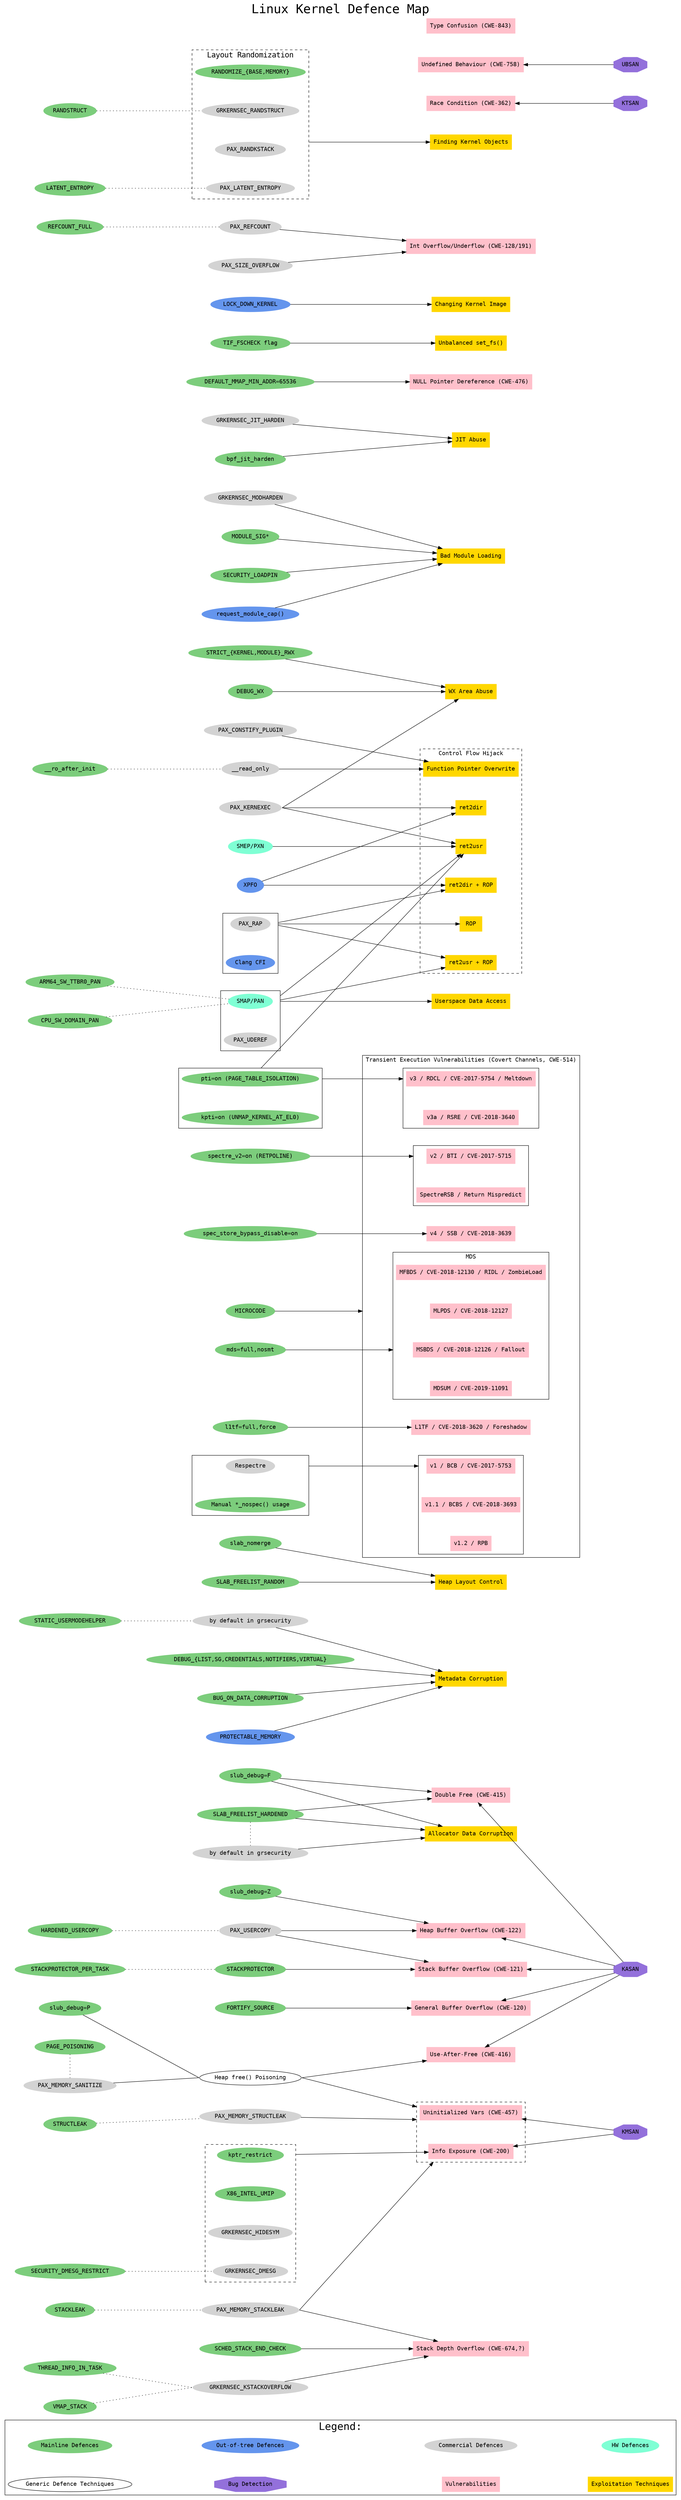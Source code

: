 //
// Linux Kernel Defence Map shows the relations between:
//  - vulnerability classes / exploitation techniques,
//  - kernel defences,
//  - bug detection means.
//
// Author: Alexander Popov <alex.popov@linux.com>
//
// License terms: GNU General Public License (GPL), version 3.0.
// For details see LICENSE file.
//
// N.B. The node connections don't mean "full mitigation". These connections
// represent some kind of relation. So ideally, this map should help to navigate
// in documentation and Linux kernel sources.
//
// It is written in DOT language.
// How to generate png:
//    dot -Tpng linux-kernel-defence-map.dot -o linux-kernel-defence-map.png
//
// TODO:
//    - Attack surface reduction (like seccomp, LSM)
//
// References:
//
//  - The State of Kernel Self Protection by Kees Cook
//     https://outflux.net/slides/2018/lca/kspp.pdf
//
//  - grsecurity features
//     https://grsecurity.net/features.php
//
//  - Linux kernel security documentation:
//     https://www.kernel.org/doc/html/latest/security/self-protection.html
//
//  - Linux kernel mitigation checklist by Shawn C
//     https://github.com/hardenedlinux/grsecurity-101-tutorials/blob/master/kernel_mitigation.md
//

digraph {
  labelloc=top;
  fontsize=30;
  fontname=monospace;
  label="Linux Kernel Defence Map";
  compound=true;
  nodesep=0.8;
  splines=line;

  rankdir=LR;
  node [style=filled, fontname=monospace];

  subgraph cluster_legend {
    fontsize=25;
    label="Legend:";

    "Mainline Defences" [shape=oval, color=palegreen3];
    "Out-of-tree Defences" [shape=oval, color=cornflowerblue];
    "Commercial Defences" [shape=oval, color=lightgrey];
    "HW Defences" [shape=oval, color=aquamarine];
    "Generic Defence Techniques" [shape=oval, color=black, style=solid];
    "Bug Detection" [shape=octagon, color=mediumpurple];
    "Vulnerabilities" [shape=box, color=pink];
    "Exploitation Techniques" [shape=box, color=gold];
  }

  // For pretty legend layout:
  edge [arrowhead=none, style=invis];
  "Mainline Defences" -> "Out-of-tree Defences";
  "Out-of-tree Defences" -> "Commercial Defences";
  "Commercial Defences" -> "HW Defences";
  "Generic Defence Techniques" -> "Bug Detection";
  "Bug Detection" -> "Vulnerabilities";
  "Vulnerabilities" -> "Exploitation Techniques";


  // Defences
  {
    rank=same;

    // Generic Defence Techniques
    node [shape=oval, color=black, style=solid];
    "Heap free() Poisoning";

    // Mainline Defences
    node [shape=oval, color=palegreen3, style=filled];
    "STACKPROTECTOR";
    "FORTIFY_SOURCE";
    "DEBUG_{LIST,SG,CREDENTIALS,NOTIFIERS,VIRTUAL}";
    "SLAB_FREELIST_HARDENED";
    "SLAB_FREELIST_RANDOM";
    "STRICT_{KERNEL,MODULE}_RWX";
    "DEBUG_WX";
    "BUG_ON_DATA_CORRUPTION";
    "MODULE_SIG*";
    "SECURITY_LOADPIN";
    "bpf_jit_harden";
    "DEFAULT_MMAP_MIN_ADDR=65536";
    "SCHED_STACK_END_CHECK";
    "TIF_FSCHECK flag";
    "slab_nomerge"; // similar to disabled SLAB_MERGE_DEFAULT
    "slub_debug=F"; // sanity checks
    "slub_debug=Z"; // red zoning

    // Mainline Defences against Transient Execution Attacks
    "MICROCODE";
    "spectre_v2=on (RETPOLINE)";
    "spec_store_bypass_disable=on";
    "l1tf=full,force";
    "mds=full,nosmt";

    // Out-of-tree Defences
    node [shape=oval, color=cornflowerblue];
    "XPFO";
    "PROTECTABLE_MEMORY";
    "request_module_cap()";
    "LOCK_DOWN_KERNEL"; // remember about LOCK_DOWN_MANDATORY

    // Commercial Defences
    node [shape=oval, color=lightgrey];
    "GRKERNSEC_KSTACKOVERFLOW";
    "PAX_REFCOUNT";
    "PAX_SIZE_OVERFLOW";
    "PAX_USERCOPY";
    "PAX_KERNEXEC";
    "PAX_CONSTIFY_PLUGIN";
    "GRKERNSEC_JIT_HARDEN";
    "PAX_MEMORY_STRUCTLEAK";
    "PAX_MEMORY_STACKLEAK";
    "GRKERNSEC_MODHARDEN";
    "__read_only";
    grsecurity_hardened_freelist [label="by default in grsecurity"];
    grsecurity_hardened_usermodehelper [label="by default in grsecurity"];

    // HW Defences
    node [shape=oval, color=aquamarine];
    "SMEP/PXN";
  }

  subgraph cluster_pti {
    label="";
    rank=same;
    node [shape=oval, color=palegreen3]; // Mainline Defences
    "pti=on (PAGE_TABLE_ISOLATION)";
    "kpti=on (UNMAP_KERNEL_AT_EL0)";
  }

  subgraph cluster_smap_pan_uderef {
    label="";
    rank=same;
    "SMAP/PAN" [shape=oval, color=aquamarine]; // HW Defence
    "PAX_UDEREF" [shape=oval, color=lightgrey]; // Commercial Defence
  }

  subgraph cluster_cfi {
    label="";
    rank=same;
    "PAX_RAP" [shape=oval, color=lightgrey]; // Commercial Defence
    "Clang CFI" [shape=oval, color=cornflowerblue]; // Out-of-tree Defence
  }

  subgraph cluster_v1_mitigations {
    label="";
    rank=same;
    "Respectre" [shape=oval, color=lightgrey]; // Commercial Defence
    "Manual *_nospec() usage" [shape=oval, color=palegreen3]; // Mainline Defence
  }

  subgraph cluster_layout_randomization {
    label="Layout Randomization";
    rank=same;
    fontsize=18;
    style="dashed";
    "RANDOMIZE_{BASE,MEMORY}" [shape=oval, color=palegreen3]; // Mainline Defence
    "GRKERNSEC_RANDSTRUCT" [shape=oval, color=lightgrey]; // Commercial Defence
    "PAX_RANDKSTACK" [shape=oval, color=lightgrey]; // Commercial Defence
    "PAX_LATENT_ENTROPY" [shape=oval, color=lightgrey]; // Commercial Defence
  }

  subgraph cluster_info_exposure_mitigations {
    label="";
    rank=same;
    style="dashed";
    "kptr_restrict" [shape=oval, color=palegreen3]; // Mainline Defence
    "X86_INTEL_UMIP" [shape=oval, color=palegreen3]; // Mainline Defence
    "GRKERNSEC_HIDESYM" [shape=oval, color=lightgrey]; // Commercial Defence
    "GRKERNSEC_DMESG" [shape=oval, color=lightgrey]; // Commercial Defence
  }

  // Defences: child nodes
  {
    rank=same;

    // Mainline Defences
    node [shape=oval, color=palegreen3];
    "REFCOUNT_FULL";
    "HARDENED_USERCOPY";
    "PAGE_POISONING";
    "VMAP_STACK";
    "THREAD_INFO_IN_TASK";
    "RANDSTRUCT";
    "STRUCTLEAK";
    "LATENT_ENTROPY";
    "__ro_after_init";
    "SECURITY_DMESG_RESTRICT";
    "CPU_SW_DOMAIN_PAN";
    "ARM64_SW_TTBR0_PAN";
    "STATIC_USERMODEHELPER";
    "slub_debug=P"; // object and padding poisoning
    "STACKLEAK";
    "STACKPROTECTOR_PER_TASK";

    // Commercial Defences
    node [shape=oval, color=lightgrey];
    "PAX_MEMORY_SANITIZE";
  }

  // Defences relations
  edge [style=dotted, arrowhead=none, dir=none, headport=_, tailport=_];
  "REFCOUNT_FULL" -> "PAX_REFCOUNT";
  "HARDENED_USERCOPY" -> "PAX_USERCOPY";
  "PAGE_POISONING" -> "PAX_MEMORY_SANITIZE";
  "VMAP_STACK" -> "GRKERNSEC_KSTACKOVERFLOW":w;
  "THREAD_INFO_IN_TASK" -> "GRKERNSEC_KSTACKOVERFLOW":w;
  "RANDSTRUCT" -> "GRKERNSEC_RANDSTRUCT";
  "STRUCTLEAK" -> "PAX_MEMORY_STRUCTLEAK";
  "LATENT_ENTROPY" -> "PAX_LATENT_ENTROPY";
  "__ro_after_init" -> "__read_only";
  "SECURITY_DMESG_RESTRICT" -> "GRKERNSEC_DMESG";
  "STACKLEAK" -> "PAX_MEMORY_STACKLEAK";
  "CPU_SW_DOMAIN_PAN" -> "SMAP/PAN";
  "ARM64_SW_TTBR0_PAN" -> "SMAP/PAN";
  "STATIC_USERMODEHELPER" -> grsecurity_hardened_usermodehelper;
  "SLAB_FREELIST_HARDENED" -> grsecurity_hardened_freelist;
  "PAX_MEMORY_SANITIZE" -> "Heap free() Poisoning":w [style=filled];
  "slub_debug=P" -> "Heap free() Poisoning":w [style=filled];
  "STACKPROTECTOR_PER_TASK" -> "STACKPROTECTOR";


  // Vulnerabilities and Exploitation Techniques
  {
    rank=same;

    // Vulnerabilities
    node [shape=box, color=pink];
    "Stack Depth Overflow (CWE-674,?)";
    "General Buffer Overflow (CWE-120)";
    "Stack Buffer Overflow (CWE-121)";
    "Heap Buffer Overflow (CWE-122)";
    "Int Overflow/Underflow (CWE-128/191)";
    "Use-After-Free (CWE-416)";
    "Double Free (CWE-415)";
    "NULL Pointer Dereference (CWE-476)";
    "Race Condition (CWE-362)";
    "Undefined Behaviour (CWE-758)";
    "Type Confusion (CWE-843)";

    // Exploitation Techniques
    node [shape=box, color=gold];
    "Metadata Corruption";
    "Allocator Data Corruption";
    "Heap Layout Control";
    "Userspace Data Access";
    "Finding Kernel Objects";
    "JIT Abuse";
    "WX Area Abuse";
    "Changing Kernel Image";
    "Bad Module Loading";
    "Unbalanced set_fs()";
  }

  subgraph cluster_control_flow_hijack {
    label="Control Flow Hijack";
    fontsize=14;
    rank=same;
    style="dashed";
    node [shape=box, color=gold]; // Exploitation Techniques
    "ROP";
    "ret2usr + ROP";
    "ret2dir + ROP";
    "ret2usr";
    "ret2dir";
    "Function Pointer Overwrite";
  }

  subgraph cluster_info_exposures {
    label="";
    rank=same;
    style="dashed";
    node [shape=box, color=pink]; // Vulnerabilities
    "Info Exposure (CWE-200)";
    "Uninitialized Vars (CWE-457)";
  }

  subgraph cluster_transient_execution_vulnerabilities {
    label="Transient Execution Vulnerabilities (Covert Channels, CWE-514)";
    rank=same;
    fontsize=14;
    node [shape=box, color=pink];

    subgraph cluster_v1 {
      label="";
      "v1 / BCB / CVE-2017-5753";
      "v1.1 / BCBS / CVE-2018-3693";
      "v1.2 / RPB";
    }
    subgraph cluster_v2 {
      label="";
      "v2 / BTI / CVE-2017-5715";
      "SpectreRSB / Return Mispredict";
    }
    subgraph cluster_v3 {
      label="";
      "v3 / RDCL / CVE-2017-5754 / Meltdown";
      "v3a / RSRE / CVE-2018-3640";
    }
    "v4 / SSB / CVE-2018-3639";
    "L1TF / CVE-2018-3620 / Foreshadow";
    subgraph cluster_mds {
      label="MDS";
      "MFBDS / CVE-2018-12130 / RIDL / ZombieLoad";
      "MSBDS / CVE-2018-12126 / Fallout";
      "MLPDS / CVE-2018-12127";
      "MDSUM / CVE-2019-11091";
    }

  }


  // Bug Detection Means
  {
    rank=same;
    node [shape=octagon, color=mediumpurple];
    "KASAN";
    "UBSAN";
    "KMSAN";
    "KTSAN";
  }

  // Relations: Bug Detection Means vs Vulnerabilities
  edge [style=solid, arrowhead=normal, dir=back, headport=_, tailport=_];
  "General Buffer Overflow (CWE-120)" -> "KASAN";
  "Stack Buffer Overflow (CWE-121)" -> "KASAN";
  "Heap Buffer Overflow (CWE-122)" -> "KASAN";
  "Use-After-Free (CWE-416)" -> "KASAN";
  "Double Free (CWE-415)" -> "KASAN";
  "Undefined Behaviour (CWE-758)" -> "UBSAN";
  "Uninitialized Vars (CWE-457)" -> "KMSAN";
  "Info Exposure (CWE-200)" -> "KMSAN";
  "Race Condition (CWE-362)" -> "KTSAN";


  // Relations: Defences vs Vulnerabilities and Exploitation Techniques
  edge [style=solid, arrowhead=normal, dir=forward, headport=_, tailport=_];
  "GRKERNSEC_KSTACKOVERFLOW" -> "Stack Depth Overflow (CWE-674,?)";
  "PAX_MEMORY_STACKLEAK":e -> "Stack Depth Overflow (CWE-674,?)";
  "SCHED_STACK_END_CHECK" -> "Stack Depth Overflow (CWE-674,?)";

  "FORTIFY_SOURCE" -> "General Buffer Overflow (CWE-120)";

  "PAX_USERCOPY" -> "Stack Buffer Overflow (CWE-121)";
  "STACKPROTECTOR" -> "Stack Buffer Overflow (CWE-121)";

  "PAX_USERCOPY" -> "Heap Buffer Overflow (CWE-122)";
  "slub_debug=Z" -> "Heap Buffer Overflow (CWE-122)";

  "PAX_REFCOUNT" -> "Int Overflow/Underflow (CWE-128/191)";
  "PAX_SIZE_OVERFLOW" -> "Int Overflow/Underflow (CWE-128/191)";

  "PAX_MEMORY_STACKLEAK":e -> "Uninitialized Vars (CWE-457)":s [lhead=cluster_info_exposures];
  "PAX_MEMORY_STRUCTLEAK" -> "Uninitialized Vars (CWE-457)":s [lhead=cluster_info_exposures];
  "Heap free() Poisoning":e -> "Uninitialized Vars (CWE-457)":s [lhead=cluster_info_exposures];

  "Heap free() Poisoning":e -> "Use-After-Free (CWE-416)";

  "slub_debug=F" -> "Double Free (CWE-415)";
  "SLAB_FREELIST_HARDENED" -> "Double Free (CWE-415)";

  "DEFAULT_MMAP_MIN_ADDR=65536" -> "NULL Pointer Dereference (CWE-476)";

  "kptr_restrict" -> "Info Exposure (CWE-200)" [ltail=cluster_info_exposure_mitigations];

  "DEBUG_{LIST,SG,CREDENTIALS,NOTIFIERS,VIRTUAL}" -> "Metadata Corruption";
  "BUG_ON_DATA_CORRUPTION" -> "Metadata Corruption";
  "PROTECTABLE_MEMORY" -> "Metadata Corruption";
  grsecurity_hardened_usermodehelper -> "Metadata Corruption";

  "slub_debug=F" -> "Allocator Data Corruption";
  grsecurity_hardened_freelist -> "Allocator Data Corruption";
  "SLAB_FREELIST_HARDENED" -> "Allocator Data Corruption";

  "PAX_CONSTIFY_PLUGIN" -> "Function Pointer Overwrite";
  "__read_only" -> "Function Pointer Overwrite";

  "SLAB_FREELIST_RANDOM" -> "Heap Layout Control";
  "slab_nomerge" -> "Heap Layout Control";

  "PAX_RAP":e -> "ROP" [ltail=cluster_cfi];

  "PAX_KERNEXEC":e -> "ret2usr";
  "pti=on (PAGE_TABLE_ISOLATION)" -> "ret2usr" [ltail=cluster_pti, constraint=false];
  "SMEP/PXN" -> "ret2usr";
  "SMAP/PAN":e -> "ret2usr" [ltail=cluster_smap_pan_uderef];

  "SMAP/PAN":e -> "Userspace Data Access" [ltail=cluster_smap_pan_uderef];

  "SMAP/PAN":e -> "ret2usr + ROP" [ltail=cluster_smap_pan_uderef];
  "PAX_RAP":e -> "ret2usr + ROP" [ltail=cluster_cfi];

  "PAX_KERNEXEC":e -> "ret2dir";
  "XPFO" -> "ret2dir";

  "XPFO" -> "ret2dir + ROP";
  "PAX_RAP":e -> "ret2dir + ROP" [ltail=cluster_cfi];

  "PAX_RANDKSTACK":ne -> "Finding Kernel Objects" [ltail=cluster_layout_randomization];

  "GRKERNSEC_JIT_HARDEN" -> "JIT Abuse";
  "bpf_jit_harden" -> "JIT Abuse";

  "PAX_KERNEXEC":e -> "WX Area Abuse";
  "STRICT_{KERNEL,MODULE}_RWX" -> "WX Area Abuse";
  "DEBUG_WX" -> "WX Area Abuse";

  "LOCK_DOWN_KERNEL" -> "Changing Kernel Image";

  "GRKERNSEC_MODHARDEN" -> "Bad Module Loading";
  "MODULE_SIG*" -> "Bad Module Loading";
  "SECURITY_LOADPIN" -> "Bad Module Loading";
  "request_module_cap()" -> "Bad Module Loading";

  "TIF_FSCHECK flag" -> "Unbalanced set_fs()";

  "MICROCODE" -> "MLPDS / CVE-2018-12127" [lhead=cluster_transient_execution_vulnerabilities]
  "Respectre" -> "v1 / BCB / CVE-2017-5753" [ltail=cluster_v1_mitigations, lhead=cluster_v1];
  "spectre_v2=on (RETPOLINE)" -> "v2 / BTI / CVE-2017-5715" [lhead=cluster_v2];
  "pti=on (PAGE_TABLE_ISOLATION)" -> "v3 / RDCL / CVE-2017-5754 / Meltdown" [ltail=cluster_pti, lhead=cluster_v3];
  "spec_store_bypass_disable=on" -> "v4 / SSB / CVE-2018-3639";
  "l1tf=full,force" -> "L1TF / CVE-2018-3620 / Foreshadow";
  "mds=full,nosmt" -> "MSBDS / CVE-2018-12126 / Fallout" [lhead=cluster_mds];
}
